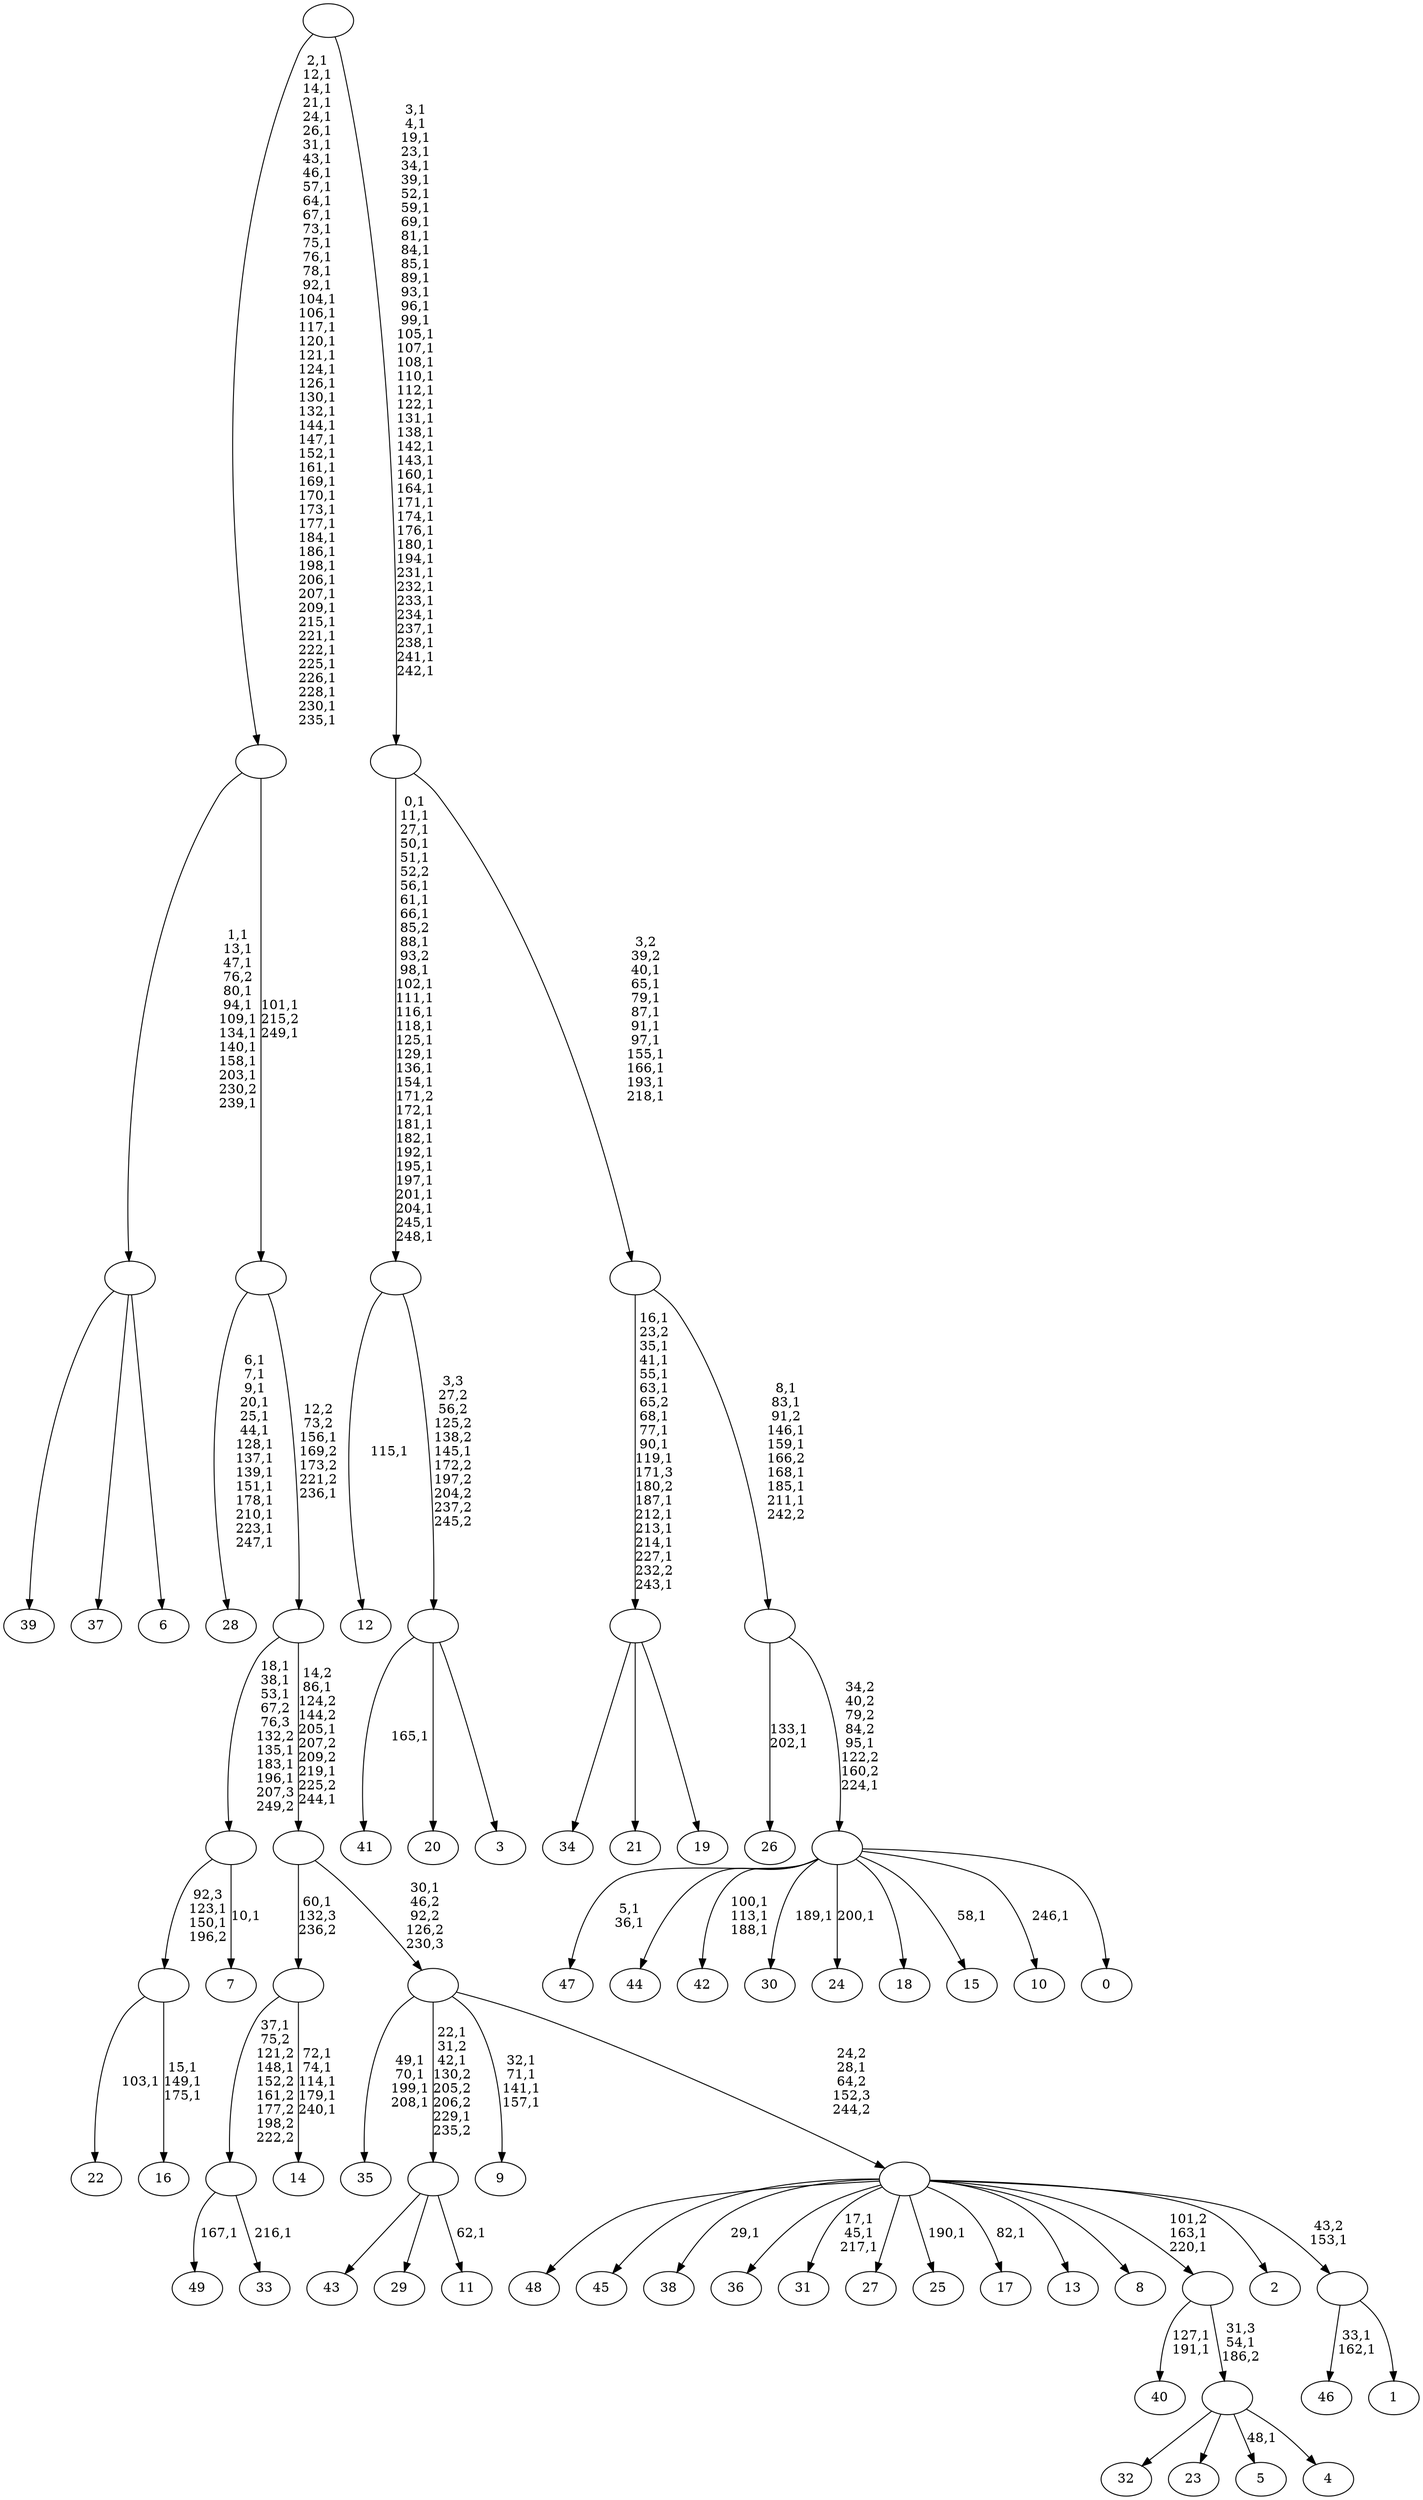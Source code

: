 digraph T {
	300 [label="49"]
	298 [label="48"]
	297 [label="47"]
	294 [label="46"]
	291 [label="45"]
	290 [label="44"]
	289 [label="43"]
	288 [label="42"]
	284 [label="41"]
	282 [label="40"]
	279 [label="39"]
	278 [label="38"]
	276 [label="37"]
	275 [label="36"]
	274 [label="35"]
	269 [label="34"]
	268 [label="33"]
	266 [label=""]
	264 [label="32"]
	263 [label="31"]
	259 [label="30"]
	257 [label="29"]
	256 [label="28"]
	241 [label="27"]
	240 [label="26"]
	237 [label="25"]
	235 [label="24"]
	233 [label="23"]
	232 [label="22"]
	230 [label="21"]
	229 [label="20"]
	228 [label="19"]
	227 [label=""]
	212 [label="18"]
	211 [label="17"]
	209 [label="16"]
	205 [label=""]
	203 [label="15"]
	201 [label="14"]
	195 [label=""]
	194 [label="13"]
	193 [label="12"]
	191 [label="11"]
	189 [label=""]
	186 [label="10"]
	184 [label="9"]
	179 [label="8"]
	178 [label="7"]
	176 [label=""]
	170 [label="6"]
	169 [label=""]
	158 [label="5"]
	156 [label="4"]
	155 [label=""]
	154 [label=""]
	152 [label="3"]
	151 [label=""]
	150 [label=""]
	122 [label="2"]
	121 [label="1"]
	120 [label=""]
	119 [label=""]
	118 [label=""]
	117 [label=""]
	113 [label=""]
	111 [label=""]
	109 [label=""]
	61 [label="0"]
	60 [label=""]
	58 [label=""]
	51 [label=""]
	41 [label=""]
	0 [label=""]
	266 -> 268 [label="216,1"]
	266 -> 300 [label="167,1"]
	227 -> 269 [label=""]
	227 -> 230 [label=""]
	227 -> 228 [label=""]
	205 -> 209 [label="15,1\n149,1\n175,1"]
	205 -> 232 [label="103,1"]
	195 -> 201 [label="72,1\n74,1\n114,1\n179,1\n240,1"]
	195 -> 266 [label="37,1\n75,2\n121,2\n148,1\n152,2\n161,2\n177,2\n198,2\n222,2"]
	189 -> 191 [label="62,1"]
	189 -> 289 [label=""]
	189 -> 257 [label=""]
	176 -> 178 [label="10,1"]
	176 -> 205 [label="92,3\n123,1\n150,1\n196,2"]
	169 -> 279 [label=""]
	169 -> 276 [label=""]
	169 -> 170 [label=""]
	155 -> 158 [label="48,1"]
	155 -> 264 [label=""]
	155 -> 233 [label=""]
	155 -> 156 [label=""]
	154 -> 282 [label="127,1\n191,1"]
	154 -> 155 [label="31,3\n54,1\n186,2"]
	151 -> 284 [label="165,1"]
	151 -> 229 [label=""]
	151 -> 152 [label=""]
	150 -> 193 [label="115,1"]
	150 -> 151 [label="3,3\n27,2\n56,2\n125,2\n138,2\n145,1\n172,2\n197,2\n204,2\n237,2\n245,2"]
	120 -> 294 [label="33,1\n162,1"]
	120 -> 121 [label=""]
	119 -> 154 [label="101,2\n163,1\n220,1"]
	119 -> 211 [label="82,1"]
	119 -> 237 [label="190,1"]
	119 -> 263 [label="17,1\n45,1\n217,1"]
	119 -> 278 [label="29,1"]
	119 -> 298 [label=""]
	119 -> 291 [label=""]
	119 -> 275 [label=""]
	119 -> 241 [label=""]
	119 -> 194 [label=""]
	119 -> 179 [label=""]
	119 -> 122 [label=""]
	119 -> 120 [label="43,2\n153,1"]
	118 -> 184 [label="32,1\n71,1\n141,1\n157,1"]
	118 -> 189 [label="22,1\n31,2\n42,1\n130,2\n205,2\n206,2\n229,1\n235,2"]
	118 -> 274 [label="49,1\n70,1\n199,1\n208,1"]
	118 -> 119 [label="24,2\n28,1\n64,2\n152,3\n244,2"]
	117 -> 195 [label="60,1\n132,3\n236,2"]
	117 -> 118 [label="30,1\n46,2\n92,2\n126,2\n230,3"]
	113 -> 117 [label="14,2\n86,1\n124,2\n144,2\n205,1\n207,2\n209,2\n219,1\n225,2\n244,1"]
	113 -> 176 [label="18,1\n38,1\n53,1\n67,2\n76,3\n132,2\n135,1\n183,1\n196,1\n207,3\n249,2"]
	111 -> 113 [label="12,2\n73,2\n156,1\n169,2\n173,2\n221,2\n236,1"]
	111 -> 256 [label="6,1\n7,1\n9,1\n20,1\n25,1\n44,1\n128,1\n137,1\n139,1\n151,1\n178,1\n210,1\n223,1\n247,1"]
	109 -> 111 [label="101,1\n215,2\n249,1"]
	109 -> 169 [label="1,1\n13,1\n47,1\n76,2\n80,1\n94,1\n109,1\n134,1\n140,1\n158,1\n203,1\n230,2\n239,1"]
	60 -> 186 [label="246,1"]
	60 -> 203 [label="58,1"]
	60 -> 235 [label="200,1"]
	60 -> 259 [label="189,1"]
	60 -> 288 [label="100,1\n113,1\n188,1"]
	60 -> 297 [label="5,1\n36,1"]
	60 -> 290 [label=""]
	60 -> 212 [label=""]
	60 -> 61 [label=""]
	58 -> 60 [label="34,2\n40,2\n79,2\n84,2\n95,1\n122,2\n160,2\n224,1"]
	58 -> 240 [label="133,1\n202,1"]
	51 -> 58 [label="8,1\n83,1\n91,2\n146,1\n159,1\n166,2\n168,1\n185,1\n211,1\n242,2"]
	51 -> 227 [label="16,1\n23,2\n35,1\n41,1\n55,1\n63,1\n65,2\n68,1\n77,1\n90,1\n119,1\n171,3\n180,2\n187,1\n212,1\n213,1\n214,1\n227,1\n232,2\n243,1"]
	41 -> 51 [label="3,2\n39,2\n40,1\n65,1\n79,1\n87,1\n91,1\n97,1\n155,1\n166,1\n193,1\n218,1"]
	41 -> 150 [label="0,1\n11,1\n27,1\n50,1\n51,1\n52,2\n56,1\n61,1\n66,1\n85,2\n88,1\n93,2\n98,1\n102,1\n111,1\n116,1\n118,1\n125,1\n129,1\n136,1\n154,1\n171,2\n172,1\n181,1\n182,1\n192,1\n195,1\n197,1\n201,1\n204,1\n245,1\n248,1"]
	0 -> 41 [label="3,1\n4,1\n19,1\n23,1\n34,1\n39,1\n52,1\n59,1\n69,1\n81,1\n84,1\n85,1\n89,1\n93,1\n96,1\n99,1\n105,1\n107,1\n108,1\n110,1\n112,1\n122,1\n131,1\n138,1\n142,1\n143,1\n160,1\n164,1\n171,1\n174,1\n176,1\n180,1\n194,1\n231,1\n232,1\n233,1\n234,1\n237,1\n238,1\n241,1\n242,1"]
	0 -> 109 [label="2,1\n12,1\n14,1\n21,1\n24,1\n26,1\n31,1\n43,1\n46,1\n57,1\n64,1\n67,1\n73,1\n75,1\n76,1\n78,1\n92,1\n104,1\n106,1\n117,1\n120,1\n121,1\n124,1\n126,1\n130,1\n132,1\n144,1\n147,1\n152,1\n161,1\n169,1\n170,1\n173,1\n177,1\n184,1\n186,1\n198,1\n206,1\n207,1\n209,1\n215,1\n221,1\n222,1\n225,1\n226,1\n228,1\n230,1\n235,1"]
}

